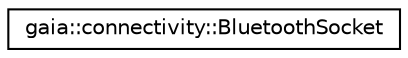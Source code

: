 digraph G
{
  edge [fontname="Helvetica",fontsize="10",labelfontname="Helvetica",labelfontsize="10"];
  node [fontname="Helvetica",fontsize="10",shape=record];
  rankdir=LR;
  Node1 [label="gaia::connectivity::BluetoothSocket",height=0.2,width=0.4,color="black", fillcolor="white", style="filled",URL="$d1/d62/classgaia_1_1connectivity_1_1_bluetooth_socket.html",tooltip="A connected or connecting Bluetooth socket."];
}
